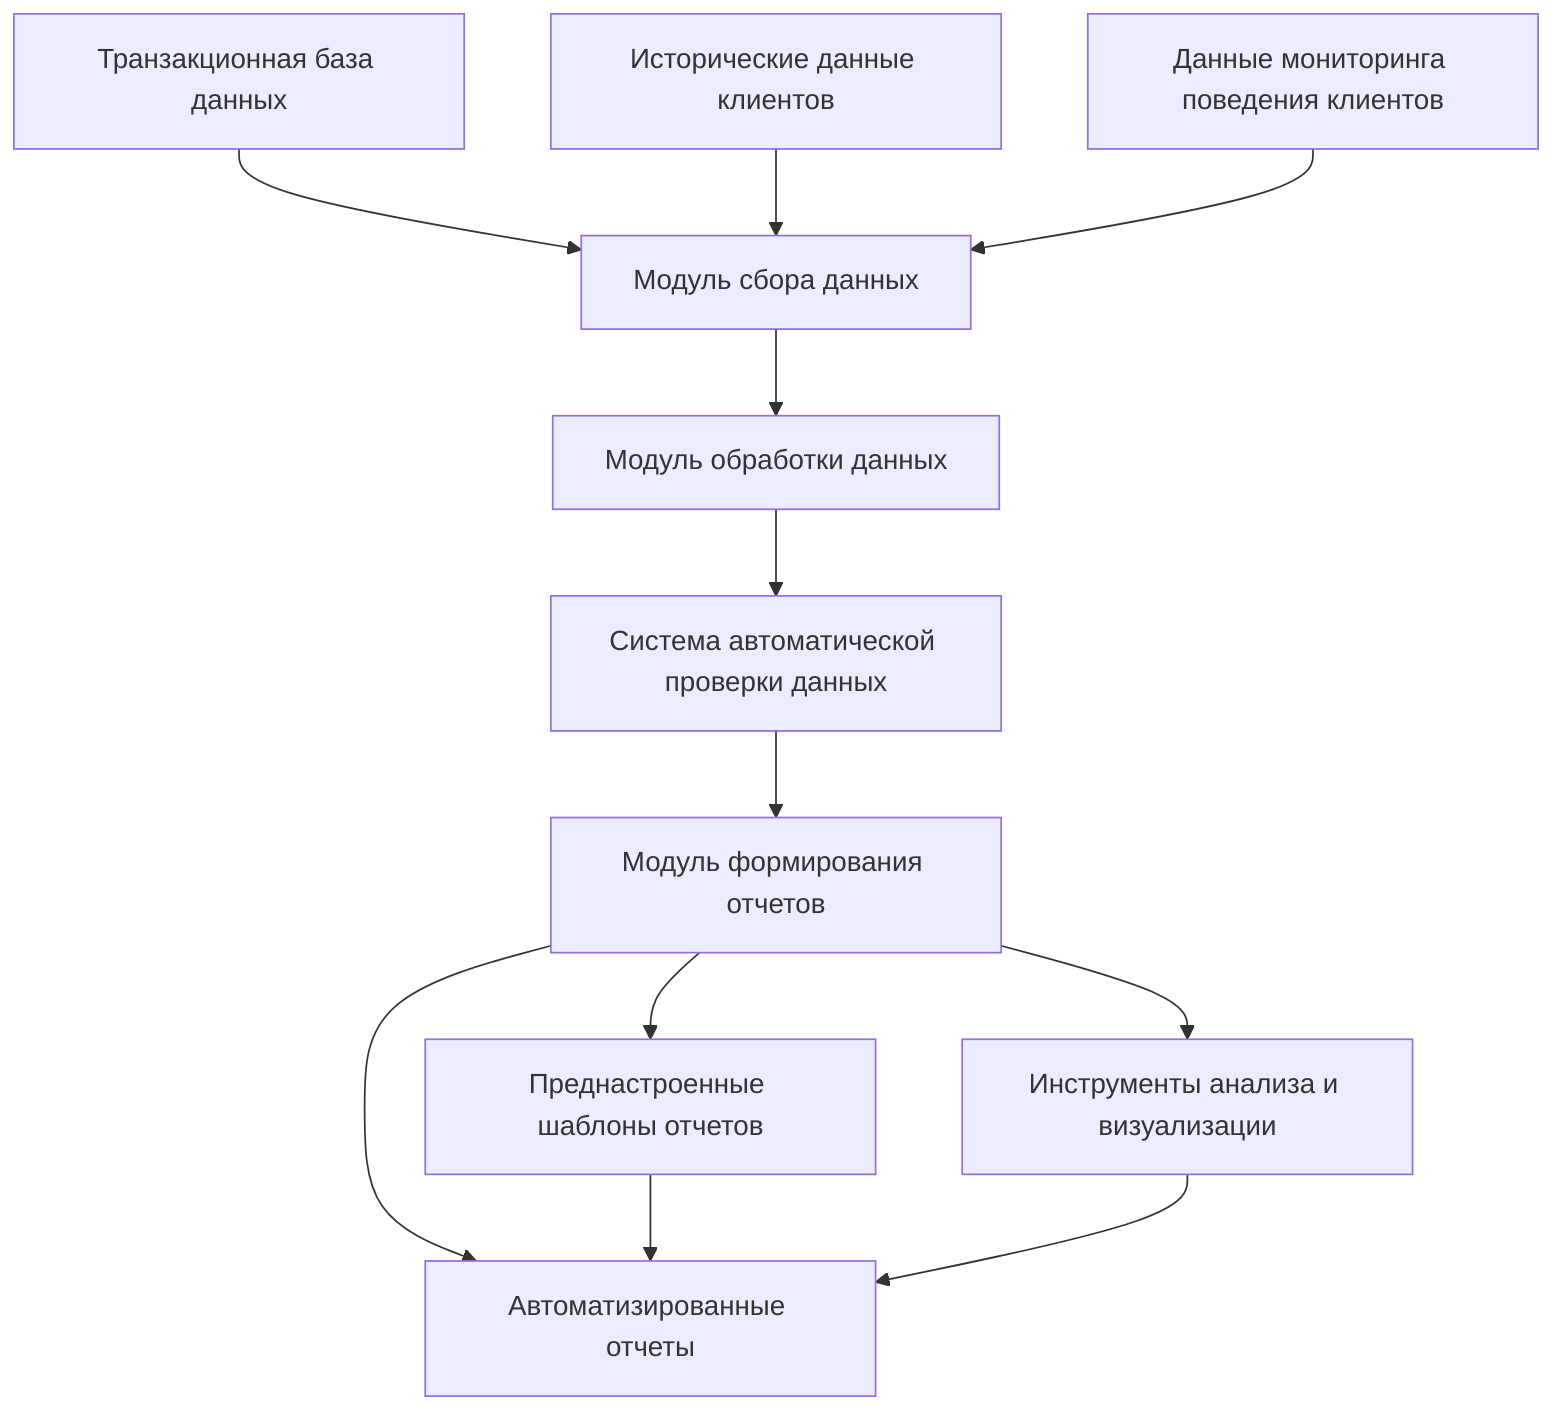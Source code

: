 graph TD
    A[Транзакционная база данных] --> B[Модуль сбора данных]
    C[Исторические данные клиентов] --> B
    D[Данные мониторинга поведения клиентов] --> B

    B --> E[Модуль обработки данных]
    E --> F[Система автоматической проверки данных]
    F --> G[Модуль формирования отчетов]
    G --> H[Преднастроенные шаблоны отчетов]
    G --> I[Инструменты анализа и визуализации]
    G --> J[Автоматизированные отчеты]

    H --> J
    I --> J
